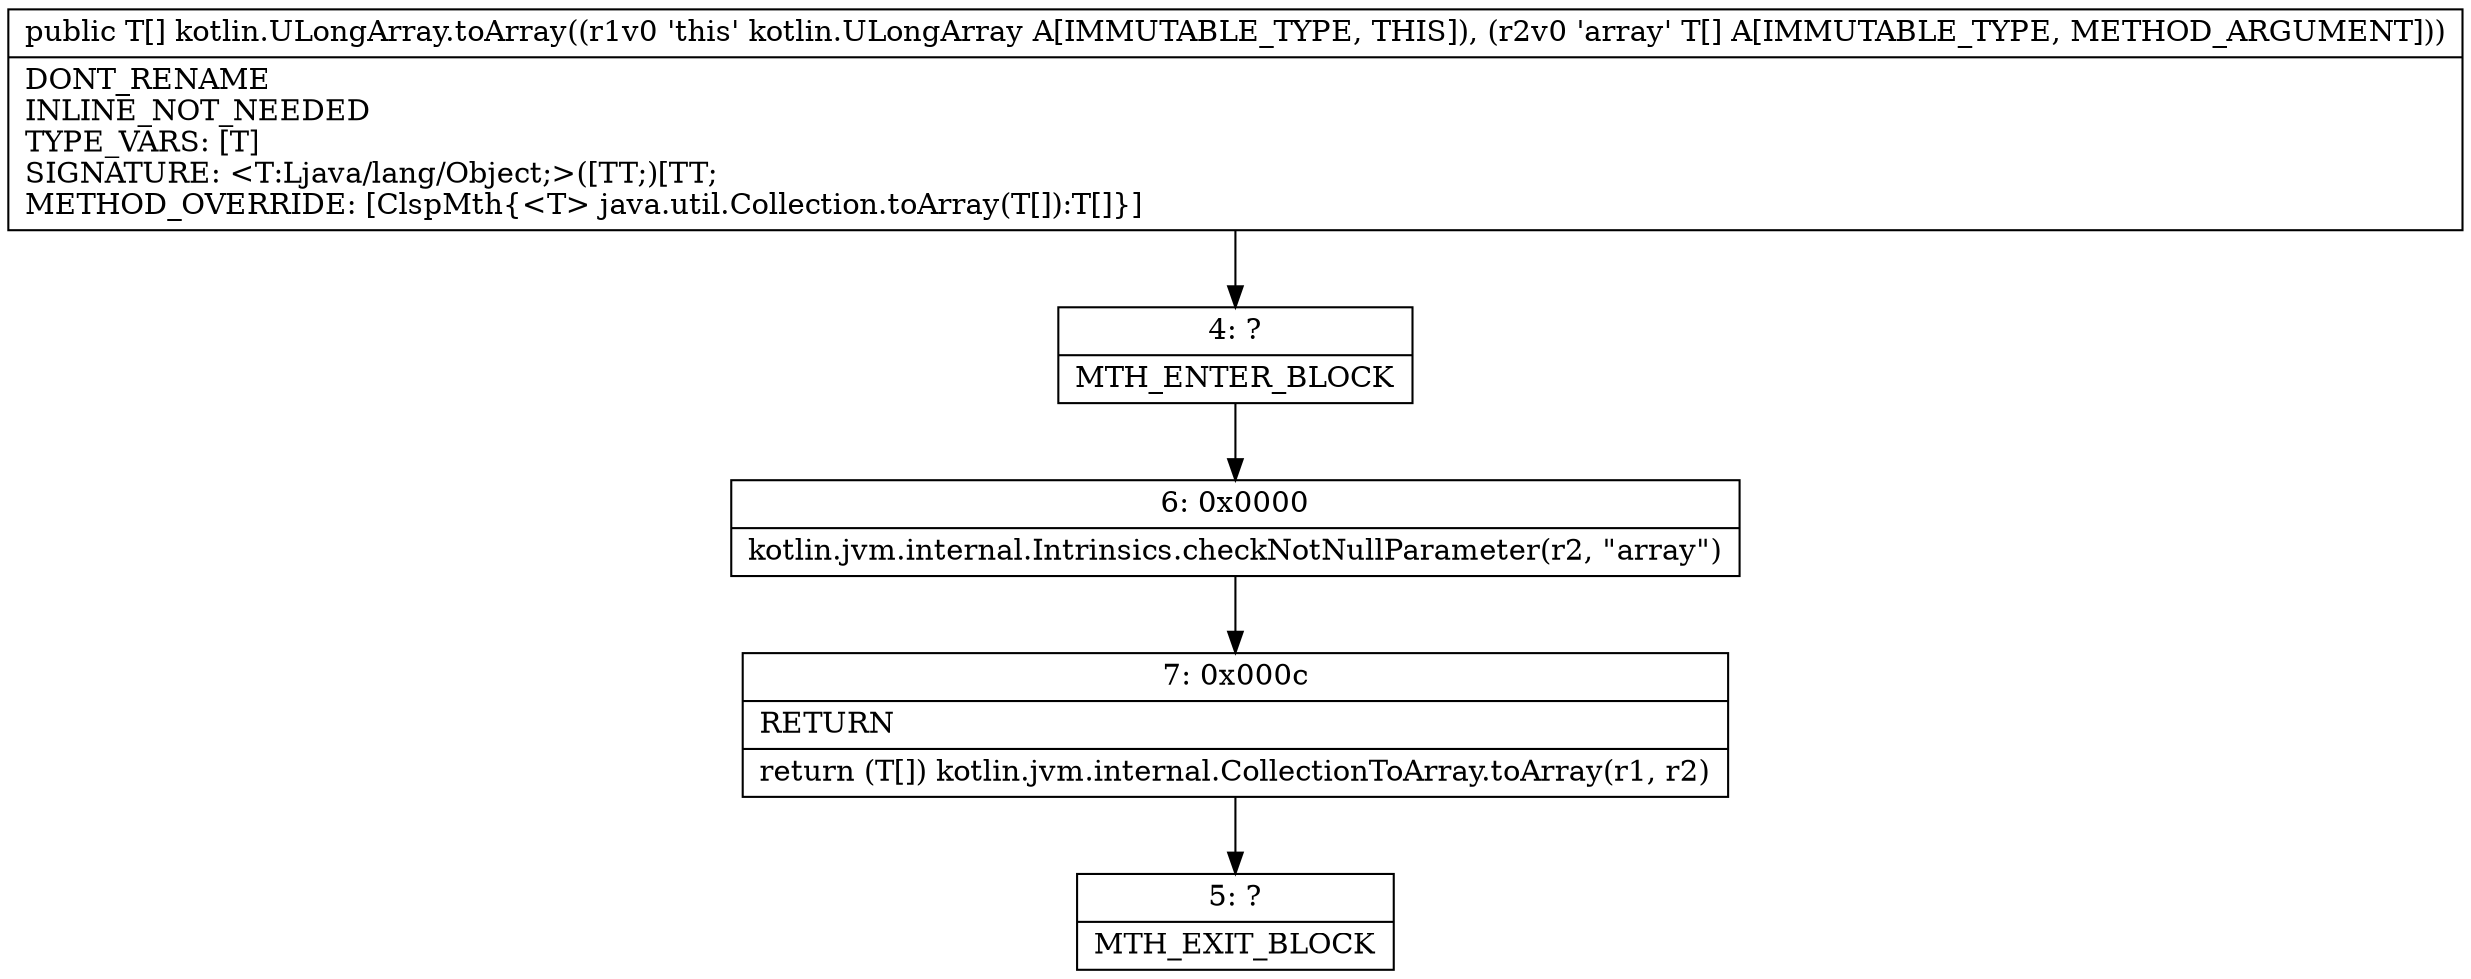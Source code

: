 digraph "CFG forkotlin.ULongArray.toArray([Ljava\/lang\/Object;)[Ljava\/lang\/Object;" {
Node_4 [shape=record,label="{4\:\ ?|MTH_ENTER_BLOCK\l}"];
Node_6 [shape=record,label="{6\:\ 0x0000|kotlin.jvm.internal.Intrinsics.checkNotNullParameter(r2, \"array\")\l}"];
Node_7 [shape=record,label="{7\:\ 0x000c|RETURN\l|return (T[]) kotlin.jvm.internal.CollectionToArray.toArray(r1, r2)\l}"];
Node_5 [shape=record,label="{5\:\ ?|MTH_EXIT_BLOCK\l}"];
MethodNode[shape=record,label="{public T[] kotlin.ULongArray.toArray((r1v0 'this' kotlin.ULongArray A[IMMUTABLE_TYPE, THIS]), (r2v0 'array' T[] A[IMMUTABLE_TYPE, METHOD_ARGUMENT]))  | DONT_RENAME\lINLINE_NOT_NEEDED\lTYPE_VARS: [T]\lSIGNATURE: \<T:Ljava\/lang\/Object;\>([TT;)[TT;\lMETHOD_OVERRIDE: [ClspMth\{\<T\> java.util.Collection.toArray(T[]):T[]\}]\l}"];
MethodNode -> Node_4;Node_4 -> Node_6;
Node_6 -> Node_7;
Node_7 -> Node_5;
}

